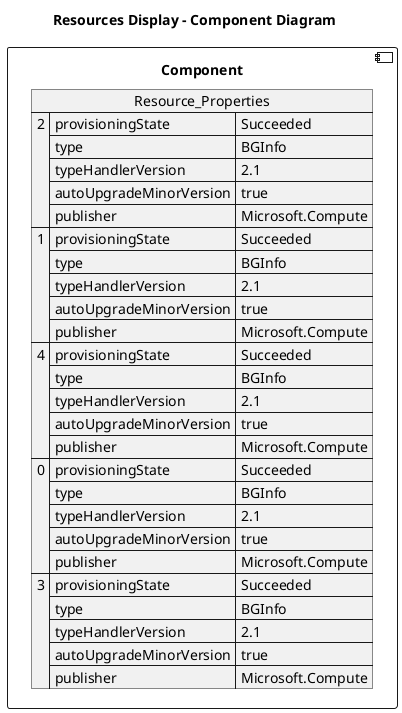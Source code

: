 @startuml

title Resources Display - Component Diagram

component Component {

json  Resource_Properties {
  "2": {
    "provisioningState": "Succeeded",
    "type": "BGInfo",
    "typeHandlerVersion": "2.1",
    "autoUpgradeMinorVersion": true,
    "publisher": "Microsoft.Compute"
  },
  "1": {
    "provisioningState": "Succeeded",
    "type": "BGInfo",
    "typeHandlerVersion": "2.1",
    "autoUpgradeMinorVersion": true,
    "publisher": "Microsoft.Compute"
  },
  "4": {
    "provisioningState": "Succeeded",
    "type": "BGInfo",
    "typeHandlerVersion": "2.1",
    "autoUpgradeMinorVersion": true,
    "publisher": "Microsoft.Compute"
  },
  "0": {
    "provisioningState": "Succeeded",
    "type": "BGInfo",
    "typeHandlerVersion": "2.1",
    "autoUpgradeMinorVersion": true,
    "publisher": "Microsoft.Compute"
  },
  "3": {
    "provisioningState": "Succeeded",
    "type": "BGInfo",
    "typeHandlerVersion": "2.1",
    "autoUpgradeMinorVersion": true,
    "publisher": "Microsoft.Compute"
  }
}
}
@enduml
